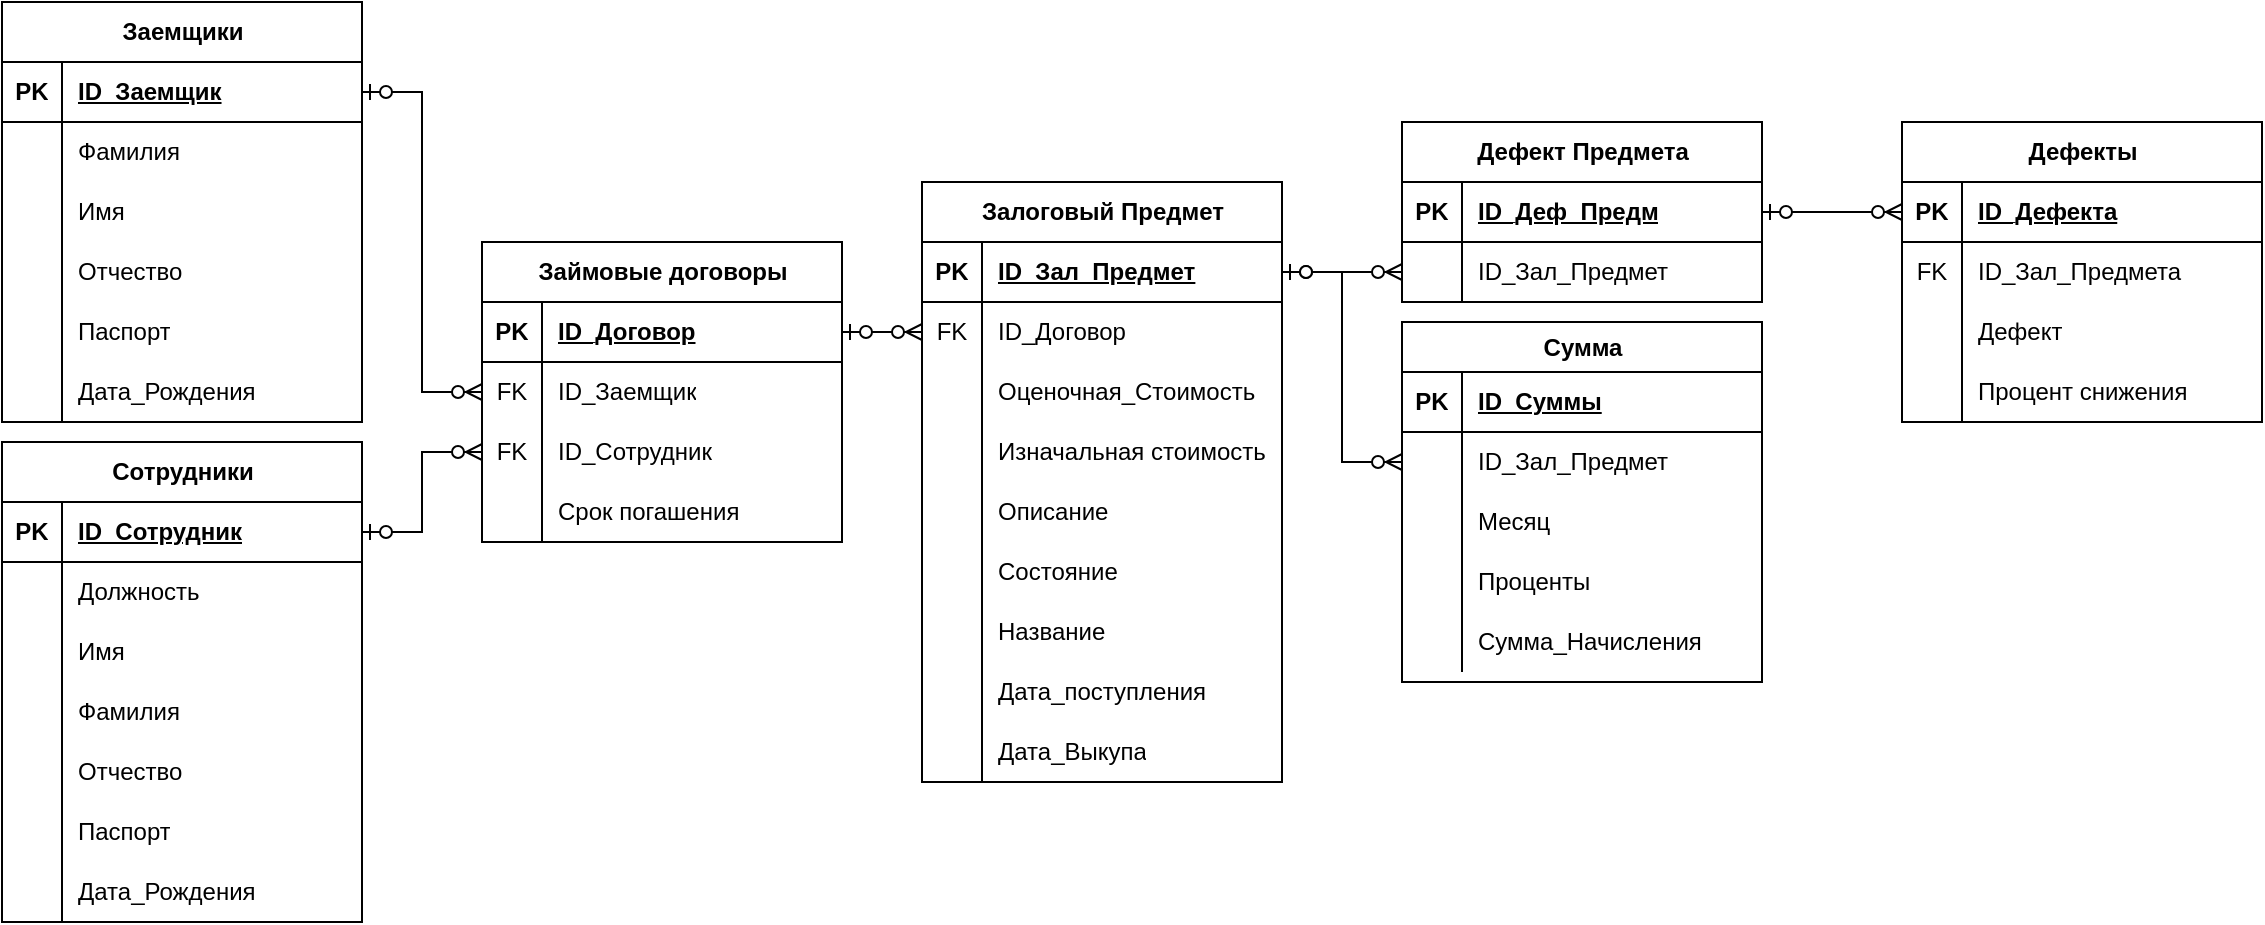 <mxfile version="21.3.0" type="github">
  <diagram id="R2lEEEUBdFMjLlhIrx00" name="Page-1">
    <mxGraphModel dx="1306" dy="611" grid="1" gridSize="10" guides="1" tooltips="1" connect="1" arrows="1" fold="1" page="1" pageScale="1" pageWidth="850" pageHeight="1100" math="0" shadow="0" extFonts="Permanent Marker^https://fonts.googleapis.com/css?family=Permanent+Marker">
      <root>
        <mxCell id="0" />
        <mxCell id="1" parent="0" />
        <mxCell id="oiWe9T_eoQlkYUGlKxkK-1" value="Заемщики" style="shape=table;startSize=30;container=1;collapsible=1;childLayout=tableLayout;fixedRows=1;rowLines=0;fontStyle=1;align=center;resizeLast=1;html=1;" vertex="1" parent="1">
          <mxGeometry x="50" y="80" width="180" height="210" as="geometry" />
        </mxCell>
        <mxCell id="oiWe9T_eoQlkYUGlKxkK-2" value="" style="shape=tableRow;horizontal=0;startSize=0;swimlaneHead=0;swimlaneBody=0;fillColor=none;collapsible=0;dropTarget=0;points=[[0,0.5],[1,0.5]];portConstraint=eastwest;top=0;left=0;right=0;bottom=1;" vertex="1" parent="oiWe9T_eoQlkYUGlKxkK-1">
          <mxGeometry y="30" width="180" height="30" as="geometry" />
        </mxCell>
        <mxCell id="oiWe9T_eoQlkYUGlKxkK-3" value="PK" style="shape=partialRectangle;connectable=0;fillColor=none;top=0;left=0;bottom=0;right=0;fontStyle=1;overflow=hidden;whiteSpace=wrap;html=1;" vertex="1" parent="oiWe9T_eoQlkYUGlKxkK-2">
          <mxGeometry width="30" height="30" as="geometry">
            <mxRectangle width="30" height="30" as="alternateBounds" />
          </mxGeometry>
        </mxCell>
        <mxCell id="oiWe9T_eoQlkYUGlKxkK-4" value="ID_Заемщик" style="shape=partialRectangle;connectable=0;fillColor=none;top=0;left=0;bottom=0;right=0;align=left;spacingLeft=6;fontStyle=5;overflow=hidden;whiteSpace=wrap;html=1;" vertex="1" parent="oiWe9T_eoQlkYUGlKxkK-2">
          <mxGeometry x="30" width="150" height="30" as="geometry">
            <mxRectangle width="150" height="30" as="alternateBounds" />
          </mxGeometry>
        </mxCell>
        <mxCell id="oiWe9T_eoQlkYUGlKxkK-5" value="" style="shape=tableRow;horizontal=0;startSize=0;swimlaneHead=0;swimlaneBody=0;fillColor=none;collapsible=0;dropTarget=0;points=[[0,0.5],[1,0.5]];portConstraint=eastwest;top=0;left=0;right=0;bottom=0;" vertex="1" parent="oiWe9T_eoQlkYUGlKxkK-1">
          <mxGeometry y="60" width="180" height="30" as="geometry" />
        </mxCell>
        <mxCell id="oiWe9T_eoQlkYUGlKxkK-6" value="" style="shape=partialRectangle;connectable=0;fillColor=none;top=0;left=0;bottom=0;right=0;editable=1;overflow=hidden;whiteSpace=wrap;html=1;" vertex="1" parent="oiWe9T_eoQlkYUGlKxkK-5">
          <mxGeometry width="30" height="30" as="geometry">
            <mxRectangle width="30" height="30" as="alternateBounds" />
          </mxGeometry>
        </mxCell>
        <mxCell id="oiWe9T_eoQlkYUGlKxkK-7" value="Фамилия" style="shape=partialRectangle;connectable=0;fillColor=none;top=0;left=0;bottom=0;right=0;align=left;spacingLeft=6;overflow=hidden;whiteSpace=wrap;html=1;" vertex="1" parent="oiWe9T_eoQlkYUGlKxkK-5">
          <mxGeometry x="30" width="150" height="30" as="geometry">
            <mxRectangle width="150" height="30" as="alternateBounds" />
          </mxGeometry>
        </mxCell>
        <mxCell id="oiWe9T_eoQlkYUGlKxkK-8" value="" style="shape=tableRow;horizontal=0;startSize=0;swimlaneHead=0;swimlaneBody=0;fillColor=none;collapsible=0;dropTarget=0;points=[[0,0.5],[1,0.5]];portConstraint=eastwest;top=0;left=0;right=0;bottom=0;" vertex="1" parent="oiWe9T_eoQlkYUGlKxkK-1">
          <mxGeometry y="90" width="180" height="30" as="geometry" />
        </mxCell>
        <mxCell id="oiWe9T_eoQlkYUGlKxkK-9" value="" style="shape=partialRectangle;connectable=0;fillColor=none;top=0;left=0;bottom=0;right=0;editable=1;overflow=hidden;whiteSpace=wrap;html=1;" vertex="1" parent="oiWe9T_eoQlkYUGlKxkK-8">
          <mxGeometry width="30" height="30" as="geometry">
            <mxRectangle width="30" height="30" as="alternateBounds" />
          </mxGeometry>
        </mxCell>
        <mxCell id="oiWe9T_eoQlkYUGlKxkK-10" value="Имя" style="shape=partialRectangle;connectable=0;fillColor=none;top=0;left=0;bottom=0;right=0;align=left;spacingLeft=6;overflow=hidden;whiteSpace=wrap;html=1;" vertex="1" parent="oiWe9T_eoQlkYUGlKxkK-8">
          <mxGeometry x="30" width="150" height="30" as="geometry">
            <mxRectangle width="150" height="30" as="alternateBounds" />
          </mxGeometry>
        </mxCell>
        <mxCell id="oiWe9T_eoQlkYUGlKxkK-11" value="" style="shape=tableRow;horizontal=0;startSize=0;swimlaneHead=0;swimlaneBody=0;fillColor=none;collapsible=0;dropTarget=0;points=[[0,0.5],[1,0.5]];portConstraint=eastwest;top=0;left=0;right=0;bottom=0;" vertex="1" parent="oiWe9T_eoQlkYUGlKxkK-1">
          <mxGeometry y="120" width="180" height="30" as="geometry" />
        </mxCell>
        <mxCell id="oiWe9T_eoQlkYUGlKxkK-12" value="" style="shape=partialRectangle;connectable=0;fillColor=none;top=0;left=0;bottom=0;right=0;editable=1;overflow=hidden;whiteSpace=wrap;html=1;" vertex="1" parent="oiWe9T_eoQlkYUGlKxkK-11">
          <mxGeometry width="30" height="30" as="geometry">
            <mxRectangle width="30" height="30" as="alternateBounds" />
          </mxGeometry>
        </mxCell>
        <mxCell id="oiWe9T_eoQlkYUGlKxkK-13" value="Отчество" style="shape=partialRectangle;connectable=0;fillColor=none;top=0;left=0;bottom=0;right=0;align=left;spacingLeft=6;overflow=hidden;whiteSpace=wrap;html=1;" vertex="1" parent="oiWe9T_eoQlkYUGlKxkK-11">
          <mxGeometry x="30" width="150" height="30" as="geometry">
            <mxRectangle width="150" height="30" as="alternateBounds" />
          </mxGeometry>
        </mxCell>
        <mxCell id="oiWe9T_eoQlkYUGlKxkK-14" value="" style="shape=tableRow;horizontal=0;startSize=0;swimlaneHead=0;swimlaneBody=0;fillColor=none;collapsible=0;dropTarget=0;points=[[0,0.5],[1,0.5]];portConstraint=eastwest;top=0;left=0;right=0;bottom=0;" vertex="1" parent="oiWe9T_eoQlkYUGlKxkK-1">
          <mxGeometry y="150" width="180" height="30" as="geometry" />
        </mxCell>
        <mxCell id="oiWe9T_eoQlkYUGlKxkK-15" value="" style="shape=partialRectangle;connectable=0;fillColor=none;top=0;left=0;bottom=0;right=0;editable=1;overflow=hidden;whiteSpace=wrap;html=1;" vertex="1" parent="oiWe9T_eoQlkYUGlKxkK-14">
          <mxGeometry width="30" height="30" as="geometry">
            <mxRectangle width="30" height="30" as="alternateBounds" />
          </mxGeometry>
        </mxCell>
        <mxCell id="oiWe9T_eoQlkYUGlKxkK-16" value="Паспорт" style="shape=partialRectangle;connectable=0;fillColor=none;top=0;left=0;bottom=0;right=0;align=left;spacingLeft=6;overflow=hidden;whiteSpace=wrap;html=1;" vertex="1" parent="oiWe9T_eoQlkYUGlKxkK-14">
          <mxGeometry x="30" width="150" height="30" as="geometry">
            <mxRectangle width="150" height="30" as="alternateBounds" />
          </mxGeometry>
        </mxCell>
        <mxCell id="oiWe9T_eoQlkYUGlKxkK-17" value="" style="shape=tableRow;horizontal=0;startSize=0;swimlaneHead=0;swimlaneBody=0;fillColor=none;collapsible=0;dropTarget=0;points=[[0,0.5],[1,0.5]];portConstraint=eastwest;top=0;left=0;right=0;bottom=0;" vertex="1" parent="oiWe9T_eoQlkYUGlKxkK-1">
          <mxGeometry y="180" width="180" height="30" as="geometry" />
        </mxCell>
        <mxCell id="oiWe9T_eoQlkYUGlKxkK-18" value="" style="shape=partialRectangle;connectable=0;fillColor=none;top=0;left=0;bottom=0;right=0;editable=1;overflow=hidden;whiteSpace=wrap;html=1;" vertex="1" parent="oiWe9T_eoQlkYUGlKxkK-17">
          <mxGeometry width="30" height="30" as="geometry">
            <mxRectangle width="30" height="30" as="alternateBounds" />
          </mxGeometry>
        </mxCell>
        <mxCell id="oiWe9T_eoQlkYUGlKxkK-19" value="Дата_Рождения" style="shape=partialRectangle;connectable=0;fillColor=none;top=0;left=0;bottom=0;right=0;align=left;spacingLeft=6;overflow=hidden;whiteSpace=wrap;html=1;" vertex="1" parent="oiWe9T_eoQlkYUGlKxkK-17">
          <mxGeometry x="30" width="150" height="30" as="geometry">
            <mxRectangle width="150" height="30" as="alternateBounds" />
          </mxGeometry>
        </mxCell>
        <mxCell id="oiWe9T_eoQlkYUGlKxkK-20" value="Сотрудники" style="shape=table;startSize=30;container=1;collapsible=1;childLayout=tableLayout;fixedRows=1;rowLines=0;fontStyle=1;align=center;resizeLast=1;html=1;" vertex="1" parent="1">
          <mxGeometry x="50" y="300" width="180" height="240" as="geometry" />
        </mxCell>
        <mxCell id="oiWe9T_eoQlkYUGlKxkK-21" value="" style="shape=tableRow;horizontal=0;startSize=0;swimlaneHead=0;swimlaneBody=0;fillColor=none;collapsible=0;dropTarget=0;points=[[0,0.5],[1,0.5]];portConstraint=eastwest;top=0;left=0;right=0;bottom=1;" vertex="1" parent="oiWe9T_eoQlkYUGlKxkK-20">
          <mxGeometry y="30" width="180" height="30" as="geometry" />
        </mxCell>
        <mxCell id="oiWe9T_eoQlkYUGlKxkK-22" value="PK" style="shape=partialRectangle;connectable=0;fillColor=none;top=0;left=0;bottom=0;right=0;fontStyle=1;overflow=hidden;whiteSpace=wrap;html=1;" vertex="1" parent="oiWe9T_eoQlkYUGlKxkK-21">
          <mxGeometry width="30" height="30" as="geometry">
            <mxRectangle width="30" height="30" as="alternateBounds" />
          </mxGeometry>
        </mxCell>
        <mxCell id="oiWe9T_eoQlkYUGlKxkK-23" value="ID_Сотрудник" style="shape=partialRectangle;connectable=0;fillColor=none;top=0;left=0;bottom=0;right=0;align=left;spacingLeft=6;fontStyle=5;overflow=hidden;whiteSpace=wrap;html=1;" vertex="1" parent="oiWe9T_eoQlkYUGlKxkK-21">
          <mxGeometry x="30" width="150" height="30" as="geometry">
            <mxRectangle width="150" height="30" as="alternateBounds" />
          </mxGeometry>
        </mxCell>
        <mxCell id="oiWe9T_eoQlkYUGlKxkK-24" value="" style="shape=tableRow;horizontal=0;startSize=0;swimlaneHead=0;swimlaneBody=0;fillColor=none;collapsible=0;dropTarget=0;points=[[0,0.5],[1,0.5]];portConstraint=eastwest;top=0;left=0;right=0;bottom=0;" vertex="1" parent="oiWe9T_eoQlkYUGlKxkK-20">
          <mxGeometry y="60" width="180" height="30" as="geometry" />
        </mxCell>
        <mxCell id="oiWe9T_eoQlkYUGlKxkK-25" value="" style="shape=partialRectangle;connectable=0;fillColor=none;top=0;left=0;bottom=0;right=0;editable=1;overflow=hidden;whiteSpace=wrap;html=1;" vertex="1" parent="oiWe9T_eoQlkYUGlKxkK-24">
          <mxGeometry width="30" height="30" as="geometry">
            <mxRectangle width="30" height="30" as="alternateBounds" />
          </mxGeometry>
        </mxCell>
        <mxCell id="oiWe9T_eoQlkYUGlKxkK-26" value="Должность" style="shape=partialRectangle;connectable=0;fillColor=none;top=0;left=0;bottom=0;right=0;align=left;spacingLeft=6;overflow=hidden;whiteSpace=wrap;html=1;" vertex="1" parent="oiWe9T_eoQlkYUGlKxkK-24">
          <mxGeometry x="30" width="150" height="30" as="geometry">
            <mxRectangle width="150" height="30" as="alternateBounds" />
          </mxGeometry>
        </mxCell>
        <mxCell id="oiWe9T_eoQlkYUGlKxkK-27" value="" style="shape=tableRow;horizontal=0;startSize=0;swimlaneHead=0;swimlaneBody=0;fillColor=none;collapsible=0;dropTarget=0;points=[[0,0.5],[1,0.5]];portConstraint=eastwest;top=0;left=0;right=0;bottom=0;" vertex="1" parent="oiWe9T_eoQlkYUGlKxkK-20">
          <mxGeometry y="90" width="180" height="30" as="geometry" />
        </mxCell>
        <mxCell id="oiWe9T_eoQlkYUGlKxkK-28" value="" style="shape=partialRectangle;connectable=0;fillColor=none;top=0;left=0;bottom=0;right=0;editable=1;overflow=hidden;whiteSpace=wrap;html=1;" vertex="1" parent="oiWe9T_eoQlkYUGlKxkK-27">
          <mxGeometry width="30" height="30" as="geometry">
            <mxRectangle width="30" height="30" as="alternateBounds" />
          </mxGeometry>
        </mxCell>
        <mxCell id="oiWe9T_eoQlkYUGlKxkK-29" value="Имя" style="shape=partialRectangle;connectable=0;fillColor=none;top=0;left=0;bottom=0;right=0;align=left;spacingLeft=6;overflow=hidden;whiteSpace=wrap;html=1;" vertex="1" parent="oiWe9T_eoQlkYUGlKxkK-27">
          <mxGeometry x="30" width="150" height="30" as="geometry">
            <mxRectangle width="150" height="30" as="alternateBounds" />
          </mxGeometry>
        </mxCell>
        <mxCell id="oiWe9T_eoQlkYUGlKxkK-30" value="" style="shape=tableRow;horizontal=0;startSize=0;swimlaneHead=0;swimlaneBody=0;fillColor=none;collapsible=0;dropTarget=0;points=[[0,0.5],[1,0.5]];portConstraint=eastwest;top=0;left=0;right=0;bottom=0;" vertex="1" parent="oiWe9T_eoQlkYUGlKxkK-20">
          <mxGeometry y="120" width="180" height="30" as="geometry" />
        </mxCell>
        <mxCell id="oiWe9T_eoQlkYUGlKxkK-31" value="" style="shape=partialRectangle;connectable=0;fillColor=none;top=0;left=0;bottom=0;right=0;editable=1;overflow=hidden;whiteSpace=wrap;html=1;" vertex="1" parent="oiWe9T_eoQlkYUGlKxkK-30">
          <mxGeometry width="30" height="30" as="geometry">
            <mxRectangle width="30" height="30" as="alternateBounds" />
          </mxGeometry>
        </mxCell>
        <mxCell id="oiWe9T_eoQlkYUGlKxkK-32" value="Фамилия" style="shape=partialRectangle;connectable=0;fillColor=none;top=0;left=0;bottom=0;right=0;align=left;spacingLeft=6;overflow=hidden;whiteSpace=wrap;html=1;" vertex="1" parent="oiWe9T_eoQlkYUGlKxkK-30">
          <mxGeometry x="30" width="150" height="30" as="geometry">
            <mxRectangle width="150" height="30" as="alternateBounds" />
          </mxGeometry>
        </mxCell>
        <mxCell id="oiWe9T_eoQlkYUGlKxkK-33" value="" style="shape=tableRow;horizontal=0;startSize=0;swimlaneHead=0;swimlaneBody=0;fillColor=none;collapsible=0;dropTarget=0;points=[[0,0.5],[1,0.5]];portConstraint=eastwest;top=0;left=0;right=0;bottom=0;" vertex="1" parent="oiWe9T_eoQlkYUGlKxkK-20">
          <mxGeometry y="150" width="180" height="30" as="geometry" />
        </mxCell>
        <mxCell id="oiWe9T_eoQlkYUGlKxkK-34" value="" style="shape=partialRectangle;connectable=0;fillColor=none;top=0;left=0;bottom=0;right=0;editable=1;overflow=hidden;whiteSpace=wrap;html=1;" vertex="1" parent="oiWe9T_eoQlkYUGlKxkK-33">
          <mxGeometry width="30" height="30" as="geometry">
            <mxRectangle width="30" height="30" as="alternateBounds" />
          </mxGeometry>
        </mxCell>
        <mxCell id="oiWe9T_eoQlkYUGlKxkK-35" value="Отчество" style="shape=partialRectangle;connectable=0;fillColor=none;top=0;left=0;bottom=0;right=0;align=left;spacingLeft=6;overflow=hidden;whiteSpace=wrap;html=1;" vertex="1" parent="oiWe9T_eoQlkYUGlKxkK-33">
          <mxGeometry x="30" width="150" height="30" as="geometry">
            <mxRectangle width="150" height="30" as="alternateBounds" />
          </mxGeometry>
        </mxCell>
        <mxCell id="oiWe9T_eoQlkYUGlKxkK-36" value="" style="shape=tableRow;horizontal=0;startSize=0;swimlaneHead=0;swimlaneBody=0;fillColor=none;collapsible=0;dropTarget=0;points=[[0,0.5],[1,0.5]];portConstraint=eastwest;top=0;left=0;right=0;bottom=0;" vertex="1" parent="oiWe9T_eoQlkYUGlKxkK-20">
          <mxGeometry y="180" width="180" height="30" as="geometry" />
        </mxCell>
        <mxCell id="oiWe9T_eoQlkYUGlKxkK-37" value="" style="shape=partialRectangle;connectable=0;fillColor=none;top=0;left=0;bottom=0;right=0;editable=1;overflow=hidden;whiteSpace=wrap;html=1;" vertex="1" parent="oiWe9T_eoQlkYUGlKxkK-36">
          <mxGeometry width="30" height="30" as="geometry">
            <mxRectangle width="30" height="30" as="alternateBounds" />
          </mxGeometry>
        </mxCell>
        <mxCell id="oiWe9T_eoQlkYUGlKxkK-38" value="Паспорт" style="shape=partialRectangle;connectable=0;fillColor=none;top=0;left=0;bottom=0;right=0;align=left;spacingLeft=6;overflow=hidden;whiteSpace=wrap;html=1;" vertex="1" parent="oiWe9T_eoQlkYUGlKxkK-36">
          <mxGeometry x="30" width="150" height="30" as="geometry">
            <mxRectangle width="150" height="30" as="alternateBounds" />
          </mxGeometry>
        </mxCell>
        <mxCell id="oiWe9T_eoQlkYUGlKxkK-39" value="" style="shape=tableRow;horizontal=0;startSize=0;swimlaneHead=0;swimlaneBody=0;fillColor=none;collapsible=0;dropTarget=0;points=[[0,0.5],[1,0.5]];portConstraint=eastwest;top=0;left=0;right=0;bottom=0;" vertex="1" parent="oiWe9T_eoQlkYUGlKxkK-20">
          <mxGeometry y="210" width="180" height="30" as="geometry" />
        </mxCell>
        <mxCell id="oiWe9T_eoQlkYUGlKxkK-40" value="" style="shape=partialRectangle;connectable=0;fillColor=none;top=0;left=0;bottom=0;right=0;editable=1;overflow=hidden;whiteSpace=wrap;html=1;" vertex="1" parent="oiWe9T_eoQlkYUGlKxkK-39">
          <mxGeometry width="30" height="30" as="geometry">
            <mxRectangle width="30" height="30" as="alternateBounds" />
          </mxGeometry>
        </mxCell>
        <mxCell id="oiWe9T_eoQlkYUGlKxkK-41" value="Дата_Рождения" style="shape=partialRectangle;connectable=0;fillColor=none;top=0;left=0;bottom=0;right=0;align=left;spacingLeft=6;overflow=hidden;whiteSpace=wrap;html=1;" vertex="1" parent="oiWe9T_eoQlkYUGlKxkK-39">
          <mxGeometry x="30" width="150" height="30" as="geometry">
            <mxRectangle width="150" height="30" as="alternateBounds" />
          </mxGeometry>
        </mxCell>
        <mxCell id="oiWe9T_eoQlkYUGlKxkK-42" value="Займовые договоры" style="shape=table;startSize=30;container=1;collapsible=1;childLayout=tableLayout;fixedRows=1;rowLines=0;fontStyle=1;align=center;resizeLast=1;html=1;" vertex="1" parent="1">
          <mxGeometry x="290" y="200" width="180" height="150" as="geometry" />
        </mxCell>
        <mxCell id="oiWe9T_eoQlkYUGlKxkK-43" value="" style="shape=tableRow;horizontal=0;startSize=0;swimlaneHead=0;swimlaneBody=0;fillColor=none;collapsible=0;dropTarget=0;points=[[0,0.5],[1,0.5]];portConstraint=eastwest;top=0;left=0;right=0;bottom=1;" vertex="1" parent="oiWe9T_eoQlkYUGlKxkK-42">
          <mxGeometry y="30" width="180" height="30" as="geometry" />
        </mxCell>
        <mxCell id="oiWe9T_eoQlkYUGlKxkK-44" value="PK" style="shape=partialRectangle;connectable=0;fillColor=none;top=0;left=0;bottom=0;right=0;fontStyle=1;overflow=hidden;whiteSpace=wrap;html=1;" vertex="1" parent="oiWe9T_eoQlkYUGlKxkK-43">
          <mxGeometry width="30" height="30" as="geometry">
            <mxRectangle width="30" height="30" as="alternateBounds" />
          </mxGeometry>
        </mxCell>
        <mxCell id="oiWe9T_eoQlkYUGlKxkK-45" value="ID_Договор" style="shape=partialRectangle;connectable=0;fillColor=none;top=0;left=0;bottom=0;right=0;align=left;spacingLeft=6;fontStyle=5;overflow=hidden;whiteSpace=wrap;html=1;" vertex="1" parent="oiWe9T_eoQlkYUGlKxkK-43">
          <mxGeometry x="30" width="150" height="30" as="geometry">
            <mxRectangle width="150" height="30" as="alternateBounds" />
          </mxGeometry>
        </mxCell>
        <mxCell id="oiWe9T_eoQlkYUGlKxkK-46" value="" style="shape=tableRow;horizontal=0;startSize=0;swimlaneHead=0;swimlaneBody=0;fillColor=none;collapsible=0;dropTarget=0;points=[[0,0.5],[1,0.5]];portConstraint=eastwest;top=0;left=0;right=0;bottom=0;" vertex="1" parent="oiWe9T_eoQlkYUGlKxkK-42">
          <mxGeometry y="60" width="180" height="30" as="geometry" />
        </mxCell>
        <mxCell id="oiWe9T_eoQlkYUGlKxkK-47" value="FK" style="shape=partialRectangle;connectable=0;fillColor=none;top=0;left=0;bottom=0;right=0;editable=1;overflow=hidden;whiteSpace=wrap;html=1;" vertex="1" parent="oiWe9T_eoQlkYUGlKxkK-46">
          <mxGeometry width="30" height="30" as="geometry">
            <mxRectangle width="30" height="30" as="alternateBounds" />
          </mxGeometry>
        </mxCell>
        <mxCell id="oiWe9T_eoQlkYUGlKxkK-48" value="ID_Заемщик" style="shape=partialRectangle;connectable=0;fillColor=none;top=0;left=0;bottom=0;right=0;align=left;spacingLeft=6;overflow=hidden;whiteSpace=wrap;html=1;" vertex="1" parent="oiWe9T_eoQlkYUGlKxkK-46">
          <mxGeometry x="30" width="150" height="30" as="geometry">
            <mxRectangle width="150" height="30" as="alternateBounds" />
          </mxGeometry>
        </mxCell>
        <mxCell id="oiWe9T_eoQlkYUGlKxkK-49" value="" style="shape=tableRow;horizontal=0;startSize=0;swimlaneHead=0;swimlaneBody=0;fillColor=none;collapsible=0;dropTarget=0;points=[[0,0.5],[1,0.5]];portConstraint=eastwest;top=0;left=0;right=0;bottom=0;" vertex="1" parent="oiWe9T_eoQlkYUGlKxkK-42">
          <mxGeometry y="90" width="180" height="30" as="geometry" />
        </mxCell>
        <mxCell id="oiWe9T_eoQlkYUGlKxkK-50" value="FK" style="shape=partialRectangle;connectable=0;fillColor=none;top=0;left=0;bottom=0;right=0;editable=1;overflow=hidden;whiteSpace=wrap;html=1;" vertex="1" parent="oiWe9T_eoQlkYUGlKxkK-49">
          <mxGeometry width="30" height="30" as="geometry">
            <mxRectangle width="30" height="30" as="alternateBounds" />
          </mxGeometry>
        </mxCell>
        <mxCell id="oiWe9T_eoQlkYUGlKxkK-51" value="ID_Сотрудник" style="shape=partialRectangle;connectable=0;fillColor=none;top=0;left=0;bottom=0;right=0;align=left;spacingLeft=6;overflow=hidden;whiteSpace=wrap;html=1;" vertex="1" parent="oiWe9T_eoQlkYUGlKxkK-49">
          <mxGeometry x="30" width="150" height="30" as="geometry">
            <mxRectangle width="150" height="30" as="alternateBounds" />
          </mxGeometry>
        </mxCell>
        <mxCell id="oiWe9T_eoQlkYUGlKxkK-52" value="" style="shape=tableRow;horizontal=0;startSize=0;swimlaneHead=0;swimlaneBody=0;fillColor=none;collapsible=0;dropTarget=0;points=[[0,0.5],[1,0.5]];portConstraint=eastwest;top=0;left=0;right=0;bottom=0;" vertex="1" parent="oiWe9T_eoQlkYUGlKxkK-42">
          <mxGeometry y="120" width="180" height="30" as="geometry" />
        </mxCell>
        <mxCell id="oiWe9T_eoQlkYUGlKxkK-53" value="" style="shape=partialRectangle;connectable=0;fillColor=none;top=0;left=0;bottom=0;right=0;editable=1;overflow=hidden;whiteSpace=wrap;html=1;" vertex="1" parent="oiWe9T_eoQlkYUGlKxkK-52">
          <mxGeometry width="30" height="30" as="geometry">
            <mxRectangle width="30" height="30" as="alternateBounds" />
          </mxGeometry>
        </mxCell>
        <mxCell id="oiWe9T_eoQlkYUGlKxkK-54" value="Срок погашения" style="shape=partialRectangle;connectable=0;fillColor=none;top=0;left=0;bottom=0;right=0;align=left;spacingLeft=6;overflow=hidden;whiteSpace=wrap;html=1;" vertex="1" parent="oiWe9T_eoQlkYUGlKxkK-52">
          <mxGeometry x="30" width="150" height="30" as="geometry">
            <mxRectangle width="150" height="30" as="alternateBounds" />
          </mxGeometry>
        </mxCell>
        <mxCell id="oiWe9T_eoQlkYUGlKxkK-55" value="" style="edgeStyle=entityRelationEdgeStyle;fontSize=12;html=1;endArrow=ERzeroToMany;startArrow=ERzeroToOne;rounded=0;exitX=1;exitY=0.5;exitDx=0;exitDy=0;" edge="1" parent="1" source="oiWe9T_eoQlkYUGlKxkK-2" target="oiWe9T_eoQlkYUGlKxkK-46">
          <mxGeometry width="100" height="100" relative="1" as="geometry">
            <mxPoint x="370" y="370" as="sourcePoint" />
            <mxPoint x="470" y="270" as="targetPoint" />
          </mxGeometry>
        </mxCell>
        <mxCell id="oiWe9T_eoQlkYUGlKxkK-56" value="" style="edgeStyle=entityRelationEdgeStyle;fontSize=12;html=1;endArrow=ERzeroToMany;startArrow=ERzeroToOne;rounded=0;exitX=1;exitY=0.5;exitDx=0;exitDy=0;entryX=0;entryY=0.5;entryDx=0;entryDy=0;" edge="1" parent="1" source="oiWe9T_eoQlkYUGlKxkK-21" target="oiWe9T_eoQlkYUGlKxkK-49">
          <mxGeometry width="100" height="100" relative="1" as="geometry">
            <mxPoint x="370" y="370" as="sourcePoint" />
            <mxPoint x="470" y="270" as="targetPoint" />
          </mxGeometry>
        </mxCell>
        <mxCell id="oiWe9T_eoQlkYUGlKxkK-57" value="Залоговый Предмет" style="shape=table;startSize=30;container=1;collapsible=1;childLayout=tableLayout;fixedRows=1;rowLines=0;fontStyle=1;align=center;resizeLast=1;html=1;" vertex="1" parent="1">
          <mxGeometry x="510" y="170" width="180" height="300" as="geometry" />
        </mxCell>
        <mxCell id="oiWe9T_eoQlkYUGlKxkK-58" value="" style="shape=tableRow;horizontal=0;startSize=0;swimlaneHead=0;swimlaneBody=0;fillColor=none;collapsible=0;dropTarget=0;points=[[0,0.5],[1,0.5]];portConstraint=eastwest;top=0;left=0;right=0;bottom=1;" vertex="1" parent="oiWe9T_eoQlkYUGlKxkK-57">
          <mxGeometry y="30" width="180" height="30" as="geometry" />
        </mxCell>
        <mxCell id="oiWe9T_eoQlkYUGlKxkK-59" value="PK" style="shape=partialRectangle;connectable=0;fillColor=none;top=0;left=0;bottom=0;right=0;fontStyle=1;overflow=hidden;whiteSpace=wrap;html=1;" vertex="1" parent="oiWe9T_eoQlkYUGlKxkK-58">
          <mxGeometry width="30" height="30" as="geometry">
            <mxRectangle width="30" height="30" as="alternateBounds" />
          </mxGeometry>
        </mxCell>
        <mxCell id="oiWe9T_eoQlkYUGlKxkK-60" value="ID_Зал_Предмет" style="shape=partialRectangle;connectable=0;fillColor=none;top=0;left=0;bottom=0;right=0;align=left;spacingLeft=6;fontStyle=5;overflow=hidden;whiteSpace=wrap;html=1;" vertex="1" parent="oiWe9T_eoQlkYUGlKxkK-58">
          <mxGeometry x="30" width="150" height="30" as="geometry">
            <mxRectangle width="150" height="30" as="alternateBounds" />
          </mxGeometry>
        </mxCell>
        <mxCell id="oiWe9T_eoQlkYUGlKxkK-61" value="" style="shape=tableRow;horizontal=0;startSize=0;swimlaneHead=0;swimlaneBody=0;fillColor=none;collapsible=0;dropTarget=0;points=[[0,0.5],[1,0.5]];portConstraint=eastwest;top=0;left=0;right=0;bottom=0;" vertex="1" parent="oiWe9T_eoQlkYUGlKxkK-57">
          <mxGeometry y="60" width="180" height="30" as="geometry" />
        </mxCell>
        <mxCell id="oiWe9T_eoQlkYUGlKxkK-62" value="FK" style="shape=partialRectangle;connectable=0;fillColor=none;top=0;left=0;bottom=0;right=0;editable=1;overflow=hidden;whiteSpace=wrap;html=1;" vertex="1" parent="oiWe9T_eoQlkYUGlKxkK-61">
          <mxGeometry width="30" height="30" as="geometry">
            <mxRectangle width="30" height="30" as="alternateBounds" />
          </mxGeometry>
        </mxCell>
        <mxCell id="oiWe9T_eoQlkYUGlKxkK-63" value="ID_Договор" style="shape=partialRectangle;connectable=0;fillColor=none;top=0;left=0;bottom=0;right=0;align=left;spacingLeft=6;overflow=hidden;whiteSpace=wrap;html=1;" vertex="1" parent="oiWe9T_eoQlkYUGlKxkK-61">
          <mxGeometry x="30" width="150" height="30" as="geometry">
            <mxRectangle width="150" height="30" as="alternateBounds" />
          </mxGeometry>
        </mxCell>
        <mxCell id="oiWe9T_eoQlkYUGlKxkK-64" value="" style="shape=tableRow;horizontal=0;startSize=0;swimlaneHead=0;swimlaneBody=0;fillColor=none;collapsible=0;dropTarget=0;points=[[0,0.5],[1,0.5]];portConstraint=eastwest;top=0;left=0;right=0;bottom=0;" vertex="1" parent="oiWe9T_eoQlkYUGlKxkK-57">
          <mxGeometry y="90" width="180" height="30" as="geometry" />
        </mxCell>
        <mxCell id="oiWe9T_eoQlkYUGlKxkK-65" value="" style="shape=partialRectangle;connectable=0;fillColor=none;top=0;left=0;bottom=0;right=0;editable=1;overflow=hidden;whiteSpace=wrap;html=1;" vertex="1" parent="oiWe9T_eoQlkYUGlKxkK-64">
          <mxGeometry width="30" height="30" as="geometry">
            <mxRectangle width="30" height="30" as="alternateBounds" />
          </mxGeometry>
        </mxCell>
        <mxCell id="oiWe9T_eoQlkYUGlKxkK-66" value="Оценочная_Стоимость" style="shape=partialRectangle;connectable=0;fillColor=none;top=0;left=0;bottom=0;right=0;align=left;spacingLeft=6;overflow=hidden;whiteSpace=wrap;html=1;" vertex="1" parent="oiWe9T_eoQlkYUGlKxkK-64">
          <mxGeometry x="30" width="150" height="30" as="geometry">
            <mxRectangle width="150" height="30" as="alternateBounds" />
          </mxGeometry>
        </mxCell>
        <mxCell id="oiWe9T_eoQlkYUGlKxkK-67" value="" style="shape=tableRow;horizontal=0;startSize=0;swimlaneHead=0;swimlaneBody=0;fillColor=none;collapsible=0;dropTarget=0;points=[[0,0.5],[1,0.5]];portConstraint=eastwest;top=0;left=0;right=0;bottom=0;" vertex="1" parent="oiWe9T_eoQlkYUGlKxkK-57">
          <mxGeometry y="120" width="180" height="30" as="geometry" />
        </mxCell>
        <mxCell id="oiWe9T_eoQlkYUGlKxkK-68" value="" style="shape=partialRectangle;connectable=0;fillColor=none;top=0;left=0;bottom=0;right=0;editable=1;overflow=hidden;whiteSpace=wrap;html=1;" vertex="1" parent="oiWe9T_eoQlkYUGlKxkK-67">
          <mxGeometry width="30" height="30" as="geometry">
            <mxRectangle width="30" height="30" as="alternateBounds" />
          </mxGeometry>
        </mxCell>
        <mxCell id="oiWe9T_eoQlkYUGlKxkK-69" value="Изначальная стоимость" style="shape=partialRectangle;connectable=0;fillColor=none;top=0;left=0;bottom=0;right=0;align=left;spacingLeft=6;overflow=hidden;whiteSpace=wrap;html=1;" vertex="1" parent="oiWe9T_eoQlkYUGlKxkK-67">
          <mxGeometry x="30" width="150" height="30" as="geometry">
            <mxRectangle width="150" height="30" as="alternateBounds" />
          </mxGeometry>
        </mxCell>
        <mxCell id="oiWe9T_eoQlkYUGlKxkK-83" value="" style="shape=tableRow;horizontal=0;startSize=0;swimlaneHead=0;swimlaneBody=0;fillColor=none;collapsible=0;dropTarget=0;points=[[0,0.5],[1,0.5]];portConstraint=eastwest;top=0;left=0;right=0;bottom=0;" vertex="1" parent="oiWe9T_eoQlkYUGlKxkK-57">
          <mxGeometry y="150" width="180" height="30" as="geometry" />
        </mxCell>
        <mxCell id="oiWe9T_eoQlkYUGlKxkK-84" value="" style="shape=partialRectangle;connectable=0;fillColor=none;top=0;left=0;bottom=0;right=0;editable=1;overflow=hidden;whiteSpace=wrap;html=1;" vertex="1" parent="oiWe9T_eoQlkYUGlKxkK-83">
          <mxGeometry width="30" height="30" as="geometry">
            <mxRectangle width="30" height="30" as="alternateBounds" />
          </mxGeometry>
        </mxCell>
        <mxCell id="oiWe9T_eoQlkYUGlKxkK-85" value="Описание" style="shape=partialRectangle;connectable=0;fillColor=none;top=0;left=0;bottom=0;right=0;align=left;spacingLeft=6;overflow=hidden;whiteSpace=wrap;html=1;" vertex="1" parent="oiWe9T_eoQlkYUGlKxkK-83">
          <mxGeometry x="30" width="150" height="30" as="geometry">
            <mxRectangle width="150" height="30" as="alternateBounds" />
          </mxGeometry>
        </mxCell>
        <mxCell id="oiWe9T_eoQlkYUGlKxkK-86" value="" style="shape=tableRow;horizontal=0;startSize=0;swimlaneHead=0;swimlaneBody=0;fillColor=none;collapsible=0;dropTarget=0;points=[[0,0.5],[1,0.5]];portConstraint=eastwest;top=0;left=0;right=0;bottom=0;" vertex="1" parent="oiWe9T_eoQlkYUGlKxkK-57">
          <mxGeometry y="180" width="180" height="30" as="geometry" />
        </mxCell>
        <mxCell id="oiWe9T_eoQlkYUGlKxkK-87" value="" style="shape=partialRectangle;connectable=0;fillColor=none;top=0;left=0;bottom=0;right=0;editable=1;overflow=hidden;whiteSpace=wrap;html=1;" vertex="1" parent="oiWe9T_eoQlkYUGlKxkK-86">
          <mxGeometry width="30" height="30" as="geometry">
            <mxRectangle width="30" height="30" as="alternateBounds" />
          </mxGeometry>
        </mxCell>
        <mxCell id="oiWe9T_eoQlkYUGlKxkK-88" value="Состояние" style="shape=partialRectangle;connectable=0;fillColor=none;top=0;left=0;bottom=0;right=0;align=left;spacingLeft=6;overflow=hidden;whiteSpace=wrap;html=1;" vertex="1" parent="oiWe9T_eoQlkYUGlKxkK-86">
          <mxGeometry x="30" width="150" height="30" as="geometry">
            <mxRectangle width="150" height="30" as="alternateBounds" />
          </mxGeometry>
        </mxCell>
        <mxCell id="oiWe9T_eoQlkYUGlKxkK-89" value="" style="shape=tableRow;horizontal=0;startSize=0;swimlaneHead=0;swimlaneBody=0;fillColor=none;collapsible=0;dropTarget=0;points=[[0,0.5],[1,0.5]];portConstraint=eastwest;top=0;left=0;right=0;bottom=0;" vertex="1" parent="oiWe9T_eoQlkYUGlKxkK-57">
          <mxGeometry y="210" width="180" height="30" as="geometry" />
        </mxCell>
        <mxCell id="oiWe9T_eoQlkYUGlKxkK-90" value="" style="shape=partialRectangle;connectable=0;fillColor=none;top=0;left=0;bottom=0;right=0;editable=1;overflow=hidden;whiteSpace=wrap;html=1;" vertex="1" parent="oiWe9T_eoQlkYUGlKxkK-89">
          <mxGeometry width="30" height="30" as="geometry">
            <mxRectangle width="30" height="30" as="alternateBounds" />
          </mxGeometry>
        </mxCell>
        <mxCell id="oiWe9T_eoQlkYUGlKxkK-91" value="Название" style="shape=partialRectangle;connectable=0;fillColor=none;top=0;left=0;bottom=0;right=0;align=left;spacingLeft=6;overflow=hidden;whiteSpace=wrap;html=1;" vertex="1" parent="oiWe9T_eoQlkYUGlKxkK-89">
          <mxGeometry x="30" width="150" height="30" as="geometry">
            <mxRectangle width="150" height="30" as="alternateBounds" />
          </mxGeometry>
        </mxCell>
        <mxCell id="oiWe9T_eoQlkYUGlKxkK-132" value="" style="shape=tableRow;horizontal=0;startSize=0;swimlaneHead=0;swimlaneBody=0;fillColor=none;collapsible=0;dropTarget=0;points=[[0,0.5],[1,0.5]];portConstraint=eastwest;top=0;left=0;right=0;bottom=0;" vertex="1" parent="oiWe9T_eoQlkYUGlKxkK-57">
          <mxGeometry y="240" width="180" height="30" as="geometry" />
        </mxCell>
        <mxCell id="oiWe9T_eoQlkYUGlKxkK-133" value="" style="shape=partialRectangle;connectable=0;fillColor=none;top=0;left=0;bottom=0;right=0;editable=1;overflow=hidden;whiteSpace=wrap;html=1;" vertex="1" parent="oiWe9T_eoQlkYUGlKxkK-132">
          <mxGeometry width="30" height="30" as="geometry">
            <mxRectangle width="30" height="30" as="alternateBounds" />
          </mxGeometry>
        </mxCell>
        <mxCell id="oiWe9T_eoQlkYUGlKxkK-134" value="Дата_поступления" style="shape=partialRectangle;connectable=0;fillColor=none;top=0;left=0;bottom=0;right=0;align=left;spacingLeft=6;overflow=hidden;whiteSpace=wrap;html=1;" vertex="1" parent="oiWe9T_eoQlkYUGlKxkK-132">
          <mxGeometry x="30" width="150" height="30" as="geometry">
            <mxRectangle width="150" height="30" as="alternateBounds" />
          </mxGeometry>
        </mxCell>
        <mxCell id="oiWe9T_eoQlkYUGlKxkK-92" value="" style="shape=tableRow;horizontal=0;startSize=0;swimlaneHead=0;swimlaneBody=0;fillColor=none;collapsible=0;dropTarget=0;points=[[0,0.5],[1,0.5]];portConstraint=eastwest;top=0;left=0;right=0;bottom=0;" vertex="1" parent="oiWe9T_eoQlkYUGlKxkK-57">
          <mxGeometry y="270" width="180" height="30" as="geometry" />
        </mxCell>
        <mxCell id="oiWe9T_eoQlkYUGlKxkK-93" value="" style="shape=partialRectangle;connectable=0;fillColor=none;top=0;left=0;bottom=0;right=0;editable=1;overflow=hidden;whiteSpace=wrap;html=1;" vertex="1" parent="oiWe9T_eoQlkYUGlKxkK-92">
          <mxGeometry width="30" height="30" as="geometry">
            <mxRectangle width="30" height="30" as="alternateBounds" />
          </mxGeometry>
        </mxCell>
        <mxCell id="oiWe9T_eoQlkYUGlKxkK-94" value="Дата_Выкупа" style="shape=partialRectangle;connectable=0;fillColor=none;top=0;left=0;bottom=0;right=0;align=left;spacingLeft=6;overflow=hidden;whiteSpace=wrap;html=1;" vertex="1" parent="oiWe9T_eoQlkYUGlKxkK-92">
          <mxGeometry x="30" width="150" height="30" as="geometry">
            <mxRectangle width="150" height="30" as="alternateBounds" />
          </mxGeometry>
        </mxCell>
        <mxCell id="oiWe9T_eoQlkYUGlKxkK-70" value="Дефект Предмета" style="shape=table;startSize=30;container=1;collapsible=1;childLayout=tableLayout;fixedRows=1;rowLines=0;fontStyle=1;align=center;resizeLast=1;html=1;" vertex="1" parent="1">
          <mxGeometry x="750" y="140" width="180" height="90" as="geometry" />
        </mxCell>
        <mxCell id="oiWe9T_eoQlkYUGlKxkK-71" value="" style="shape=tableRow;horizontal=0;startSize=0;swimlaneHead=0;swimlaneBody=0;fillColor=none;collapsible=0;dropTarget=0;points=[[0,0.5],[1,0.5]];portConstraint=eastwest;top=0;left=0;right=0;bottom=1;" vertex="1" parent="oiWe9T_eoQlkYUGlKxkK-70">
          <mxGeometry y="30" width="180" height="30" as="geometry" />
        </mxCell>
        <mxCell id="oiWe9T_eoQlkYUGlKxkK-72" value="PK" style="shape=partialRectangle;connectable=0;fillColor=none;top=0;left=0;bottom=0;right=0;fontStyle=1;overflow=hidden;whiteSpace=wrap;html=1;" vertex="1" parent="oiWe9T_eoQlkYUGlKxkK-71">
          <mxGeometry width="30" height="30" as="geometry">
            <mxRectangle width="30" height="30" as="alternateBounds" />
          </mxGeometry>
        </mxCell>
        <mxCell id="oiWe9T_eoQlkYUGlKxkK-73" value="ID_Деф_Предм" style="shape=partialRectangle;connectable=0;fillColor=none;top=0;left=0;bottom=0;right=0;align=left;spacingLeft=6;fontStyle=5;overflow=hidden;whiteSpace=wrap;html=1;" vertex="1" parent="oiWe9T_eoQlkYUGlKxkK-71">
          <mxGeometry x="30" width="150" height="30" as="geometry">
            <mxRectangle width="150" height="30" as="alternateBounds" />
          </mxGeometry>
        </mxCell>
        <mxCell id="oiWe9T_eoQlkYUGlKxkK-74" value="" style="shape=tableRow;horizontal=0;startSize=0;swimlaneHead=0;swimlaneBody=0;fillColor=none;collapsible=0;dropTarget=0;points=[[0,0.5],[1,0.5]];portConstraint=eastwest;top=0;left=0;right=0;bottom=0;" vertex="1" parent="oiWe9T_eoQlkYUGlKxkK-70">
          <mxGeometry y="60" width="180" height="30" as="geometry" />
        </mxCell>
        <mxCell id="oiWe9T_eoQlkYUGlKxkK-75" value="" style="shape=partialRectangle;connectable=0;fillColor=none;top=0;left=0;bottom=0;right=0;editable=1;overflow=hidden;whiteSpace=wrap;html=1;" vertex="1" parent="oiWe9T_eoQlkYUGlKxkK-74">
          <mxGeometry width="30" height="30" as="geometry">
            <mxRectangle width="30" height="30" as="alternateBounds" />
          </mxGeometry>
        </mxCell>
        <mxCell id="oiWe9T_eoQlkYUGlKxkK-76" value="ID_Зал_Предмет" style="shape=partialRectangle;connectable=0;fillColor=none;top=0;left=0;bottom=0;right=0;align=left;spacingLeft=6;overflow=hidden;whiteSpace=wrap;html=1;" vertex="1" parent="oiWe9T_eoQlkYUGlKxkK-74">
          <mxGeometry x="30" width="150" height="30" as="geometry">
            <mxRectangle width="150" height="30" as="alternateBounds" />
          </mxGeometry>
        </mxCell>
        <mxCell id="oiWe9T_eoQlkYUGlKxkK-95" value="Сумма" style="shape=table;startSize=25;container=1;collapsible=1;childLayout=tableLayout;fixedRows=1;rowLines=0;fontStyle=1;align=center;resizeLast=1;html=1;" vertex="1" parent="1">
          <mxGeometry x="750" y="240" width="180" height="180" as="geometry" />
        </mxCell>
        <mxCell id="oiWe9T_eoQlkYUGlKxkK-96" value="" style="shape=tableRow;horizontal=0;startSize=0;swimlaneHead=0;swimlaneBody=0;fillColor=none;collapsible=0;dropTarget=0;points=[[0,0.5],[1,0.5]];portConstraint=eastwest;top=0;left=0;right=0;bottom=1;" vertex="1" parent="oiWe9T_eoQlkYUGlKxkK-95">
          <mxGeometry y="25" width="180" height="30" as="geometry" />
        </mxCell>
        <mxCell id="oiWe9T_eoQlkYUGlKxkK-97" value="PK" style="shape=partialRectangle;connectable=0;fillColor=none;top=0;left=0;bottom=0;right=0;fontStyle=1;overflow=hidden;whiteSpace=wrap;html=1;" vertex="1" parent="oiWe9T_eoQlkYUGlKxkK-96">
          <mxGeometry width="30" height="30" as="geometry">
            <mxRectangle width="30" height="30" as="alternateBounds" />
          </mxGeometry>
        </mxCell>
        <mxCell id="oiWe9T_eoQlkYUGlKxkK-98" value="ID_Суммы" style="shape=partialRectangle;connectable=0;fillColor=none;top=0;left=0;bottom=0;right=0;align=left;spacingLeft=6;fontStyle=5;overflow=hidden;whiteSpace=wrap;html=1;" vertex="1" parent="oiWe9T_eoQlkYUGlKxkK-96">
          <mxGeometry x="30" width="150" height="30" as="geometry">
            <mxRectangle width="150" height="30" as="alternateBounds" />
          </mxGeometry>
        </mxCell>
        <mxCell id="oiWe9T_eoQlkYUGlKxkK-99" value="" style="shape=tableRow;horizontal=0;startSize=0;swimlaneHead=0;swimlaneBody=0;fillColor=none;collapsible=0;dropTarget=0;points=[[0,0.5],[1,0.5]];portConstraint=eastwest;top=0;left=0;right=0;bottom=0;" vertex="1" parent="oiWe9T_eoQlkYUGlKxkK-95">
          <mxGeometry y="55" width="180" height="30" as="geometry" />
        </mxCell>
        <mxCell id="oiWe9T_eoQlkYUGlKxkK-100" value="" style="shape=partialRectangle;connectable=0;fillColor=none;top=0;left=0;bottom=0;right=0;editable=1;overflow=hidden;whiteSpace=wrap;html=1;" vertex="1" parent="oiWe9T_eoQlkYUGlKxkK-99">
          <mxGeometry width="30" height="30" as="geometry">
            <mxRectangle width="30" height="30" as="alternateBounds" />
          </mxGeometry>
        </mxCell>
        <mxCell id="oiWe9T_eoQlkYUGlKxkK-101" value="ID_Зал_Предмет" style="shape=partialRectangle;connectable=0;fillColor=none;top=0;left=0;bottom=0;right=0;align=left;spacingLeft=6;overflow=hidden;whiteSpace=wrap;html=1;" vertex="1" parent="oiWe9T_eoQlkYUGlKxkK-99">
          <mxGeometry x="30" width="150" height="30" as="geometry">
            <mxRectangle width="150" height="30" as="alternateBounds" />
          </mxGeometry>
        </mxCell>
        <mxCell id="oiWe9T_eoQlkYUGlKxkK-102" value="" style="shape=tableRow;horizontal=0;startSize=0;swimlaneHead=0;swimlaneBody=0;fillColor=none;collapsible=0;dropTarget=0;points=[[0,0.5],[1,0.5]];portConstraint=eastwest;top=0;left=0;right=0;bottom=0;" vertex="1" parent="oiWe9T_eoQlkYUGlKxkK-95">
          <mxGeometry y="85" width="180" height="30" as="geometry" />
        </mxCell>
        <mxCell id="oiWe9T_eoQlkYUGlKxkK-103" value="" style="shape=partialRectangle;connectable=0;fillColor=none;top=0;left=0;bottom=0;right=0;editable=1;overflow=hidden;whiteSpace=wrap;html=1;" vertex="1" parent="oiWe9T_eoQlkYUGlKxkK-102">
          <mxGeometry width="30" height="30" as="geometry">
            <mxRectangle width="30" height="30" as="alternateBounds" />
          </mxGeometry>
        </mxCell>
        <mxCell id="oiWe9T_eoQlkYUGlKxkK-104" value="Месяц" style="shape=partialRectangle;connectable=0;fillColor=none;top=0;left=0;bottom=0;right=0;align=left;spacingLeft=6;overflow=hidden;whiteSpace=wrap;html=1;" vertex="1" parent="oiWe9T_eoQlkYUGlKxkK-102">
          <mxGeometry x="30" width="150" height="30" as="geometry">
            <mxRectangle width="150" height="30" as="alternateBounds" />
          </mxGeometry>
        </mxCell>
        <mxCell id="oiWe9T_eoQlkYUGlKxkK-105" value="" style="shape=tableRow;horizontal=0;startSize=0;swimlaneHead=0;swimlaneBody=0;fillColor=none;collapsible=0;dropTarget=0;points=[[0,0.5],[1,0.5]];portConstraint=eastwest;top=0;left=0;right=0;bottom=0;" vertex="1" parent="oiWe9T_eoQlkYUGlKxkK-95">
          <mxGeometry y="115" width="180" height="30" as="geometry" />
        </mxCell>
        <mxCell id="oiWe9T_eoQlkYUGlKxkK-106" value="" style="shape=partialRectangle;connectable=0;fillColor=none;top=0;left=0;bottom=0;right=0;editable=1;overflow=hidden;whiteSpace=wrap;html=1;" vertex="1" parent="oiWe9T_eoQlkYUGlKxkK-105">
          <mxGeometry width="30" height="30" as="geometry">
            <mxRectangle width="30" height="30" as="alternateBounds" />
          </mxGeometry>
        </mxCell>
        <mxCell id="oiWe9T_eoQlkYUGlKxkK-107" value="Проценты" style="shape=partialRectangle;connectable=0;fillColor=none;top=0;left=0;bottom=0;right=0;align=left;spacingLeft=6;overflow=hidden;whiteSpace=wrap;html=1;" vertex="1" parent="oiWe9T_eoQlkYUGlKxkK-105">
          <mxGeometry x="30" width="150" height="30" as="geometry">
            <mxRectangle width="150" height="30" as="alternateBounds" />
          </mxGeometry>
        </mxCell>
        <mxCell id="oiWe9T_eoQlkYUGlKxkK-126" value="" style="shape=tableRow;horizontal=0;startSize=0;swimlaneHead=0;swimlaneBody=0;fillColor=none;collapsible=0;dropTarget=0;points=[[0,0.5],[1,0.5]];portConstraint=eastwest;top=0;left=0;right=0;bottom=0;" vertex="1" parent="oiWe9T_eoQlkYUGlKxkK-95">
          <mxGeometry y="145" width="180" height="30" as="geometry" />
        </mxCell>
        <mxCell id="oiWe9T_eoQlkYUGlKxkK-127" value="" style="shape=partialRectangle;connectable=0;fillColor=none;top=0;left=0;bottom=0;right=0;editable=1;overflow=hidden;whiteSpace=wrap;html=1;" vertex="1" parent="oiWe9T_eoQlkYUGlKxkK-126">
          <mxGeometry width="30" height="30" as="geometry">
            <mxRectangle width="30" height="30" as="alternateBounds" />
          </mxGeometry>
        </mxCell>
        <mxCell id="oiWe9T_eoQlkYUGlKxkK-128" value="Сумма_Начисления" style="shape=partialRectangle;connectable=0;fillColor=none;top=0;left=0;bottom=0;right=0;align=left;spacingLeft=6;overflow=hidden;whiteSpace=wrap;html=1;" vertex="1" parent="oiWe9T_eoQlkYUGlKxkK-126">
          <mxGeometry x="30" width="150" height="30" as="geometry">
            <mxRectangle width="150" height="30" as="alternateBounds" />
          </mxGeometry>
        </mxCell>
        <mxCell id="oiWe9T_eoQlkYUGlKxkK-108" value="" style="edgeStyle=entityRelationEdgeStyle;fontSize=12;html=1;endArrow=ERzeroToMany;startArrow=ERzeroToOne;rounded=0;exitX=1;exitY=0.5;exitDx=0;exitDy=0;entryX=0;entryY=0.5;entryDx=0;entryDy=0;" edge="1" parent="1" source="oiWe9T_eoQlkYUGlKxkK-43" target="oiWe9T_eoQlkYUGlKxkK-61">
          <mxGeometry width="100" height="100" relative="1" as="geometry">
            <mxPoint x="470" y="80" as="sourcePoint" />
            <mxPoint x="530" y="230" as="targetPoint" />
          </mxGeometry>
        </mxCell>
        <mxCell id="oiWe9T_eoQlkYUGlKxkK-113" value="Дефекты" style="shape=table;startSize=30;container=1;collapsible=1;childLayout=tableLayout;fixedRows=1;rowLines=0;fontStyle=1;align=center;resizeLast=1;html=1;" vertex="1" parent="1">
          <mxGeometry x="1000" y="140" width="180" height="150" as="geometry" />
        </mxCell>
        <mxCell id="oiWe9T_eoQlkYUGlKxkK-114" value="" style="shape=tableRow;horizontal=0;startSize=0;swimlaneHead=0;swimlaneBody=0;fillColor=none;collapsible=0;dropTarget=0;points=[[0,0.5],[1,0.5]];portConstraint=eastwest;top=0;left=0;right=0;bottom=1;" vertex="1" parent="oiWe9T_eoQlkYUGlKxkK-113">
          <mxGeometry y="30" width="180" height="30" as="geometry" />
        </mxCell>
        <mxCell id="oiWe9T_eoQlkYUGlKxkK-115" value="PK" style="shape=partialRectangle;connectable=0;fillColor=none;top=0;left=0;bottom=0;right=0;fontStyle=1;overflow=hidden;whiteSpace=wrap;html=1;" vertex="1" parent="oiWe9T_eoQlkYUGlKxkK-114">
          <mxGeometry width="30" height="30" as="geometry">
            <mxRectangle width="30" height="30" as="alternateBounds" />
          </mxGeometry>
        </mxCell>
        <mxCell id="oiWe9T_eoQlkYUGlKxkK-116" value="ID_Дефекта" style="shape=partialRectangle;connectable=0;fillColor=none;top=0;left=0;bottom=0;right=0;align=left;spacingLeft=6;fontStyle=5;overflow=hidden;whiteSpace=wrap;html=1;" vertex="1" parent="oiWe9T_eoQlkYUGlKxkK-114">
          <mxGeometry x="30" width="150" height="30" as="geometry">
            <mxRectangle width="150" height="30" as="alternateBounds" />
          </mxGeometry>
        </mxCell>
        <mxCell id="oiWe9T_eoQlkYUGlKxkK-117" value="" style="shape=tableRow;horizontal=0;startSize=0;swimlaneHead=0;swimlaneBody=0;fillColor=none;collapsible=0;dropTarget=0;points=[[0,0.5],[1,0.5]];portConstraint=eastwest;top=0;left=0;right=0;bottom=0;" vertex="1" parent="oiWe9T_eoQlkYUGlKxkK-113">
          <mxGeometry y="60" width="180" height="30" as="geometry" />
        </mxCell>
        <mxCell id="oiWe9T_eoQlkYUGlKxkK-118" value="FK" style="shape=partialRectangle;connectable=0;fillColor=none;top=0;left=0;bottom=0;right=0;editable=1;overflow=hidden;whiteSpace=wrap;html=1;" vertex="1" parent="oiWe9T_eoQlkYUGlKxkK-117">
          <mxGeometry width="30" height="30" as="geometry">
            <mxRectangle width="30" height="30" as="alternateBounds" />
          </mxGeometry>
        </mxCell>
        <mxCell id="oiWe9T_eoQlkYUGlKxkK-119" value="ID_Зал_Предмета" style="shape=partialRectangle;connectable=0;fillColor=none;top=0;left=0;bottom=0;right=0;align=left;spacingLeft=6;overflow=hidden;whiteSpace=wrap;html=1;" vertex="1" parent="oiWe9T_eoQlkYUGlKxkK-117">
          <mxGeometry x="30" width="150" height="30" as="geometry">
            <mxRectangle width="150" height="30" as="alternateBounds" />
          </mxGeometry>
        </mxCell>
        <mxCell id="oiWe9T_eoQlkYUGlKxkK-120" value="" style="shape=tableRow;horizontal=0;startSize=0;swimlaneHead=0;swimlaneBody=0;fillColor=none;collapsible=0;dropTarget=0;points=[[0,0.5],[1,0.5]];portConstraint=eastwest;top=0;left=0;right=0;bottom=0;" vertex="1" parent="oiWe9T_eoQlkYUGlKxkK-113">
          <mxGeometry y="90" width="180" height="30" as="geometry" />
        </mxCell>
        <mxCell id="oiWe9T_eoQlkYUGlKxkK-121" value="" style="shape=partialRectangle;connectable=0;fillColor=none;top=0;left=0;bottom=0;right=0;editable=1;overflow=hidden;whiteSpace=wrap;html=1;" vertex="1" parent="oiWe9T_eoQlkYUGlKxkK-120">
          <mxGeometry width="30" height="30" as="geometry">
            <mxRectangle width="30" height="30" as="alternateBounds" />
          </mxGeometry>
        </mxCell>
        <mxCell id="oiWe9T_eoQlkYUGlKxkK-122" value="Дефект" style="shape=partialRectangle;connectable=0;fillColor=none;top=0;left=0;bottom=0;right=0;align=left;spacingLeft=6;overflow=hidden;whiteSpace=wrap;html=1;" vertex="1" parent="oiWe9T_eoQlkYUGlKxkK-120">
          <mxGeometry x="30" width="150" height="30" as="geometry">
            <mxRectangle width="150" height="30" as="alternateBounds" />
          </mxGeometry>
        </mxCell>
        <mxCell id="oiWe9T_eoQlkYUGlKxkK-123" value="" style="shape=tableRow;horizontal=0;startSize=0;swimlaneHead=0;swimlaneBody=0;fillColor=none;collapsible=0;dropTarget=0;points=[[0,0.5],[1,0.5]];portConstraint=eastwest;top=0;left=0;right=0;bottom=0;" vertex="1" parent="oiWe9T_eoQlkYUGlKxkK-113">
          <mxGeometry y="120" width="180" height="30" as="geometry" />
        </mxCell>
        <mxCell id="oiWe9T_eoQlkYUGlKxkK-124" value="" style="shape=partialRectangle;connectable=0;fillColor=none;top=0;left=0;bottom=0;right=0;editable=1;overflow=hidden;whiteSpace=wrap;html=1;" vertex="1" parent="oiWe9T_eoQlkYUGlKxkK-123">
          <mxGeometry width="30" height="30" as="geometry">
            <mxRectangle width="30" height="30" as="alternateBounds" />
          </mxGeometry>
        </mxCell>
        <mxCell id="oiWe9T_eoQlkYUGlKxkK-125" value="Процент снижения" style="shape=partialRectangle;connectable=0;fillColor=none;top=0;left=0;bottom=0;right=0;align=left;spacingLeft=6;overflow=hidden;whiteSpace=wrap;html=1;" vertex="1" parent="oiWe9T_eoQlkYUGlKxkK-123">
          <mxGeometry x="30" width="150" height="30" as="geometry">
            <mxRectangle width="150" height="30" as="alternateBounds" />
          </mxGeometry>
        </mxCell>
        <mxCell id="oiWe9T_eoQlkYUGlKxkK-129" value="" style="edgeStyle=entityRelationEdgeStyle;fontSize=12;html=1;endArrow=ERzeroToMany;startArrow=ERzeroToOne;rounded=0;exitX=1;exitY=0.5;exitDx=0;exitDy=0;" edge="1" parent="1" source="oiWe9T_eoQlkYUGlKxkK-58" target="oiWe9T_eoQlkYUGlKxkK-74">
          <mxGeometry width="100" height="100" relative="1" as="geometry">
            <mxPoint x="700" y="214.5" as="sourcePoint" />
            <mxPoint x="740" y="214.5" as="targetPoint" />
          </mxGeometry>
        </mxCell>
        <mxCell id="oiWe9T_eoQlkYUGlKxkK-130" value="" style="edgeStyle=entityRelationEdgeStyle;fontSize=12;html=1;endArrow=ERzeroToMany;startArrow=ERzeroToOne;rounded=0;exitX=1;exitY=0.5;exitDx=0;exitDy=0;entryX=0;entryY=0.5;entryDx=0;entryDy=0;" edge="1" parent="1" source="oiWe9T_eoQlkYUGlKxkK-58" target="oiWe9T_eoQlkYUGlKxkK-99">
          <mxGeometry width="100" height="100" relative="1" as="geometry">
            <mxPoint x="690" y="240" as="sourcePoint" />
            <mxPoint x="730" y="240" as="targetPoint" />
          </mxGeometry>
        </mxCell>
        <mxCell id="oiWe9T_eoQlkYUGlKxkK-131" value="" style="edgeStyle=entityRelationEdgeStyle;fontSize=12;html=1;endArrow=ERzeroToMany;startArrow=ERzeroToOne;rounded=0;exitX=1;exitY=0.5;exitDx=0;exitDy=0;entryX=0;entryY=0.5;entryDx=0;entryDy=0;" edge="1" parent="1" source="oiWe9T_eoQlkYUGlKxkK-71" target="oiWe9T_eoQlkYUGlKxkK-114">
          <mxGeometry width="100" height="100" relative="1" as="geometry">
            <mxPoint x="930" y="184.5" as="sourcePoint" />
            <mxPoint x="970" y="184.5" as="targetPoint" />
          </mxGeometry>
        </mxCell>
      </root>
    </mxGraphModel>
  </diagram>
</mxfile>
